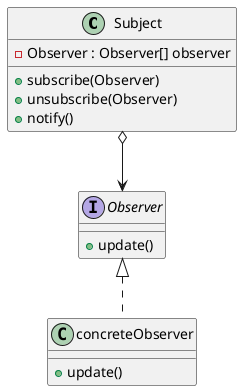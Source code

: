 @startuml
'https://plantuml.com/class-diagram

class Subject {
   - Observer : Observer[] observer
   + subscribe(Observer)
   + unsubscribe(Observer)
   + notify()
}

Subject o--> Observer

interface Observer{
   + update()
}

class concreteObserver implements Observer{
   + update()
}
@enduml